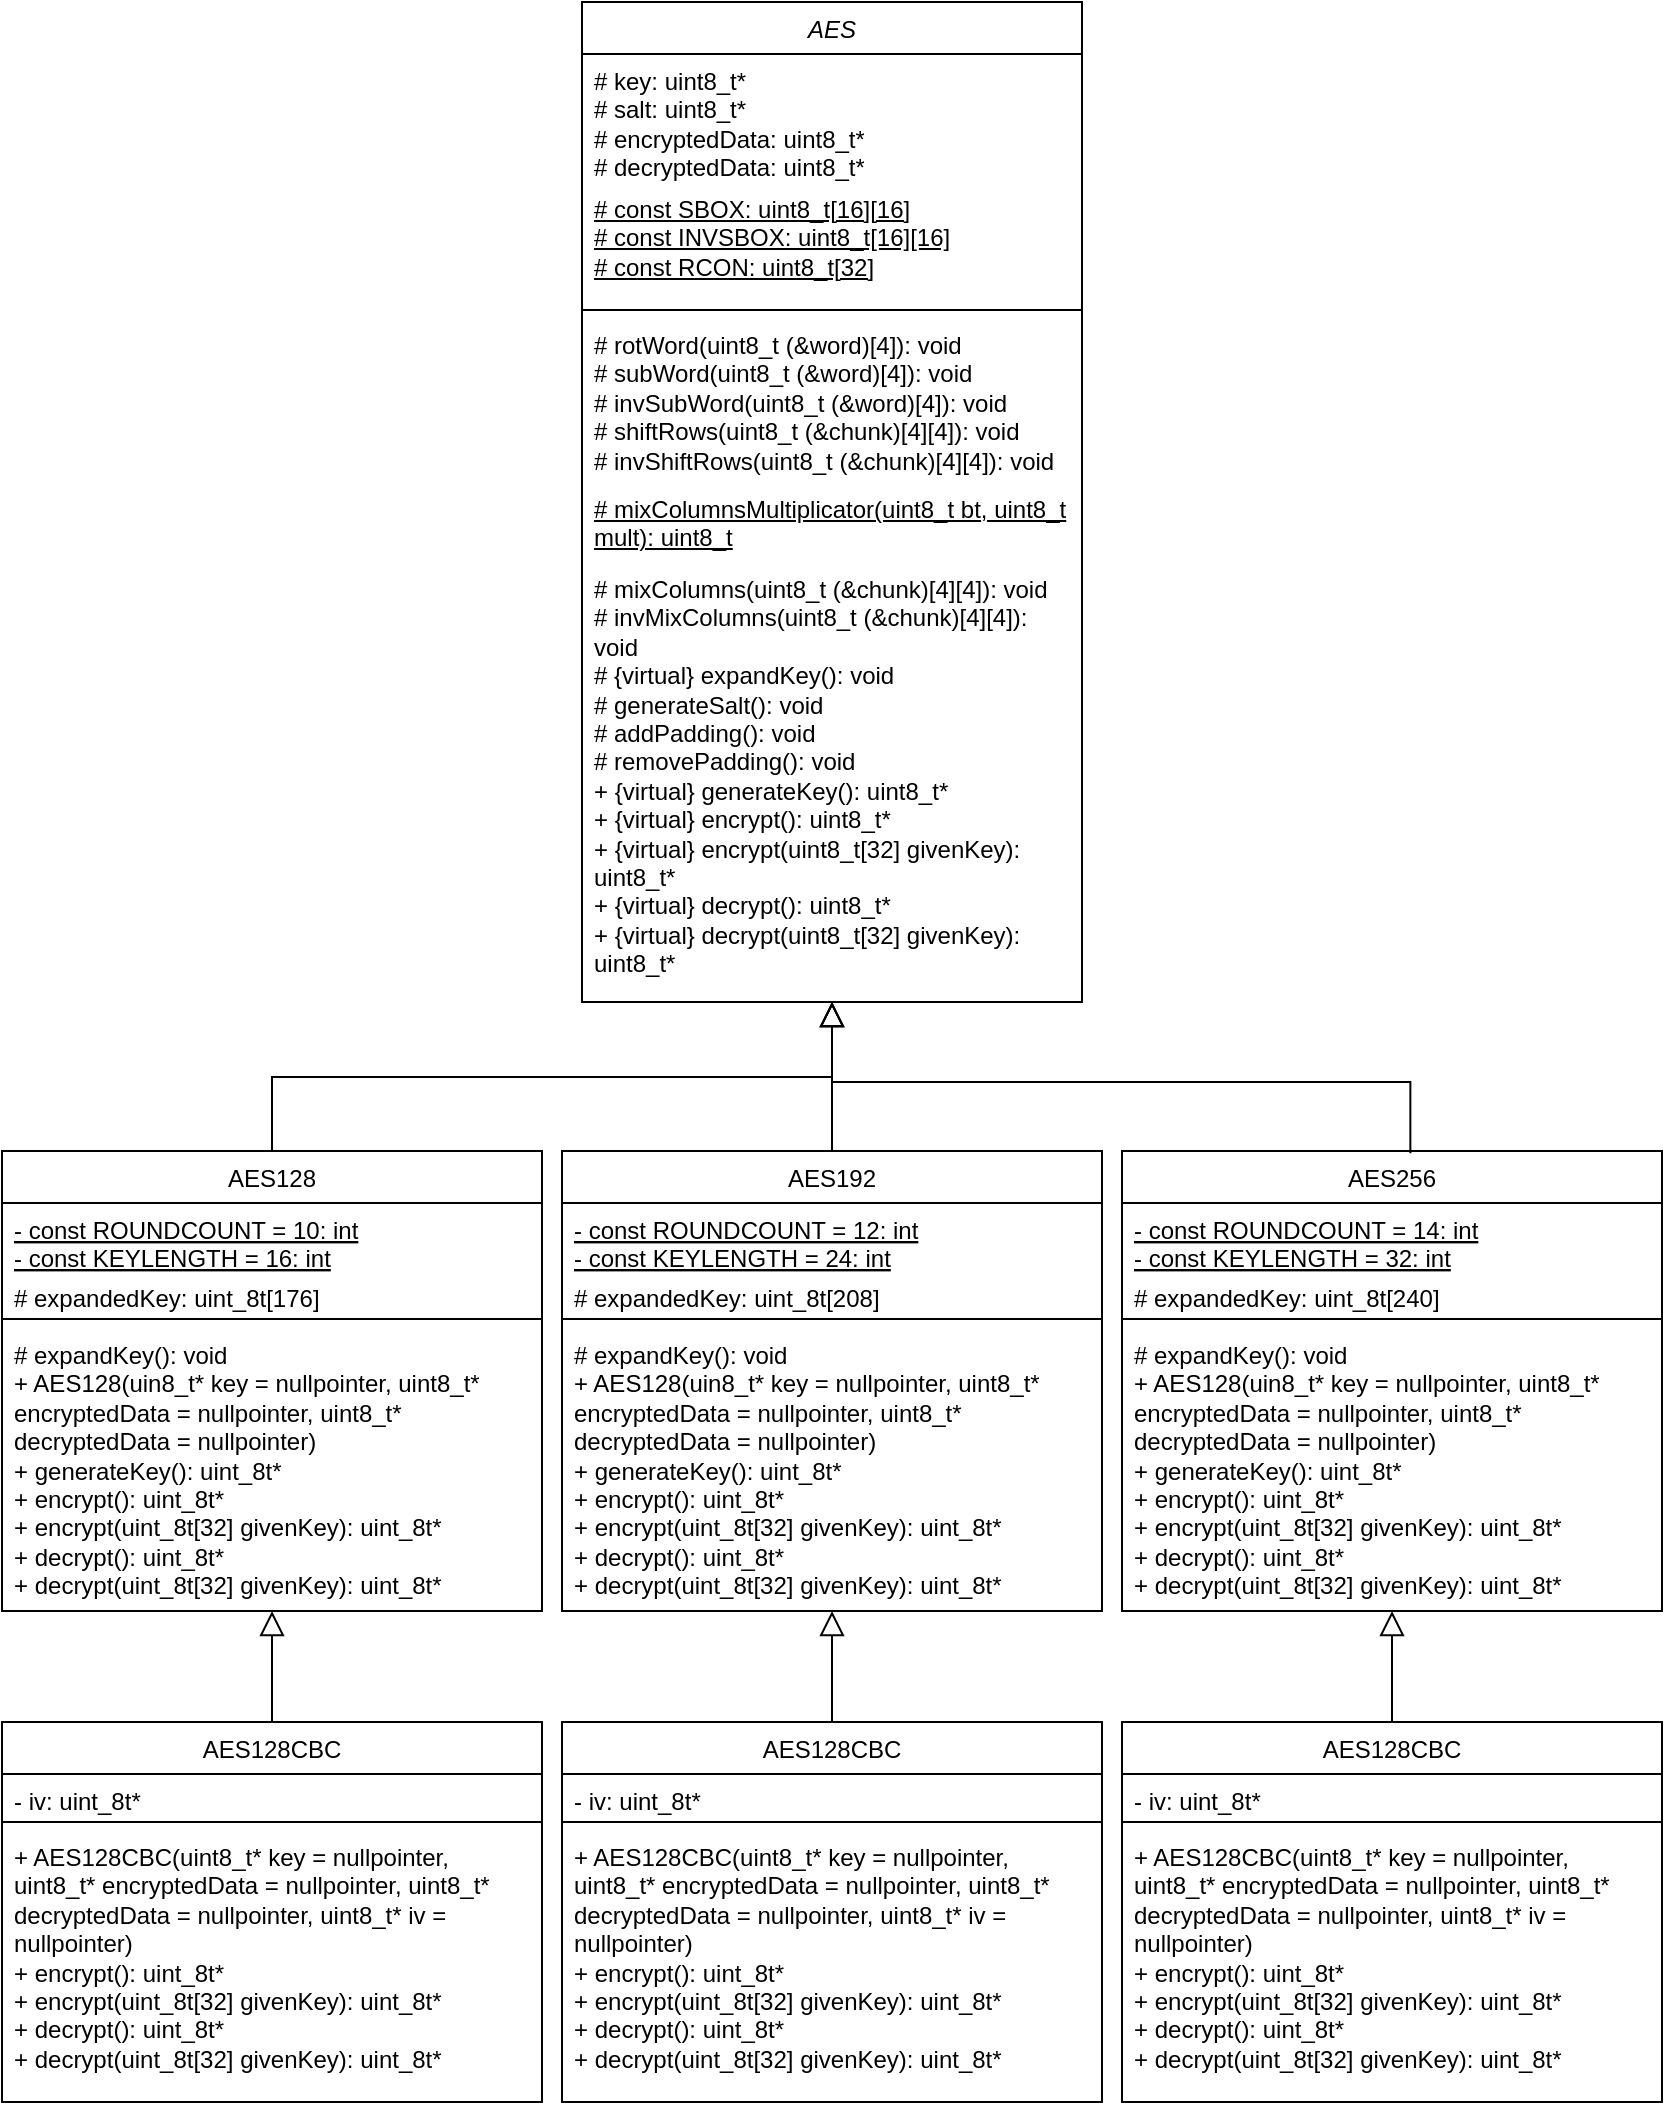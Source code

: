 <mxfile version="21.3.2" type="device">
  <diagram id="C5RBs43oDa-KdzZeNtuy" name="Page-1">
    <mxGraphModel dx="980" dy="1050" grid="1" gridSize="10" guides="1" tooltips="1" connect="1" arrows="1" fold="1" page="1" pageScale="1" pageWidth="827" pageHeight="1169" math="0" shadow="0">
      <root>
        <mxCell id="WIyWlLk6GJQsqaUBKTNV-0" />
        <mxCell id="WIyWlLk6GJQsqaUBKTNV-1" parent="WIyWlLk6GJQsqaUBKTNV-0" />
        <mxCell id="zkfFHV4jXpPFQw0GAbJ--0" value="AES" style="swimlane;fontStyle=2;align=center;verticalAlign=top;childLayout=stackLayout;horizontal=1;startSize=26;horizontalStack=0;resizeParent=1;resizeLast=0;collapsible=1;marginBottom=0;rounded=0;shadow=0;strokeWidth=1;whiteSpace=wrap;" parent="WIyWlLk6GJQsqaUBKTNV-1" vertex="1">
          <mxGeometry x="310" y="10" width="250" height="500" as="geometry">
            <mxRectangle x="230" y="140" width="160" height="26" as="alternateBounds" />
          </mxGeometry>
        </mxCell>
        <mxCell id="zkfFHV4jXpPFQw0GAbJ--1" value="# key: uint8_t*&#xa;# salt: uint8_t*&#xa;# encryptedData: uint8_t*&#xa;# decryptedData: uint8_t*&#xa;" style="text;align=left;verticalAlign=top;spacingLeft=4;spacingRight=4;overflow=hidden;rotatable=0;points=[[0,0.5],[1,0.5]];portConstraint=eastwest;whiteSpace=wrap;" parent="zkfFHV4jXpPFQw0GAbJ--0" vertex="1">
          <mxGeometry y="26" width="250" height="64" as="geometry" />
        </mxCell>
        <mxCell id="eHBe3cfuq-1J82YxRXju-6" value="# const SBOX: uint8_t[16][16]&#xa;# const INVSBOX: uint8_t[16][16]&#xa;# const RCON: uint8_t[32]" style="text;align=left;verticalAlign=top;spacingLeft=4;spacingRight=4;overflow=hidden;rotatable=0;points=[[0,0.5],[1,0.5]];portConstraint=eastwest;whiteSpace=wrap;fontStyle=4" vertex="1" parent="zkfFHV4jXpPFQw0GAbJ--0">
          <mxGeometry y="90" width="250" height="60" as="geometry" />
        </mxCell>
        <mxCell id="zkfFHV4jXpPFQw0GAbJ--4" value="" style="line;html=1;strokeWidth=1;align=left;verticalAlign=middle;spacingTop=-1;spacingLeft=3;spacingRight=3;rotatable=0;labelPosition=right;points=[];portConstraint=eastwest;" parent="zkfFHV4jXpPFQw0GAbJ--0" vertex="1">
          <mxGeometry y="150" width="250" height="8" as="geometry" />
        </mxCell>
        <mxCell id="zkfFHV4jXpPFQw0GAbJ--5" value="# rotWord(uint8_t (&amp;word)[4]): void &#xa;# subWord(uint8_t (&amp;word)[4]): void&#xa;# invSubWord(uint8_t (&amp;word)[4]): void&#xa;# shiftRows(uint8_t (&amp;chunk)[4][4]): void&#xa;# invShiftRows(uint8_t (&amp;chunk)[4][4]): void" style="text;align=left;verticalAlign=top;spacingLeft=4;spacingRight=4;overflow=hidden;rotatable=0;points=[[0,0.5],[1,0.5]];portConstraint=eastwest;whiteSpace=wrap;" parent="zkfFHV4jXpPFQw0GAbJ--0" vertex="1">
          <mxGeometry y="158" width="250" height="82" as="geometry" />
        </mxCell>
        <mxCell id="eHBe3cfuq-1J82YxRXju-9" value="# mixColumnsMultiplicator(uint8_t bt, uint8_t mult): uint8_t" style="text;align=left;verticalAlign=top;spacingLeft=4;spacingRight=4;overflow=hidden;rotatable=0;points=[[0,0.5],[1,0.5]];portConstraint=eastwest;whiteSpace=wrap;fontStyle=4" vertex="1" parent="zkfFHV4jXpPFQw0GAbJ--0">
          <mxGeometry y="240" width="250" height="40" as="geometry" />
        </mxCell>
        <mxCell id="eHBe3cfuq-1J82YxRXju-10" value="# mixColumns(uint8_t (&amp;chunk)[4][4]): void&#xa;# invMixColumns(uint8_t (&amp;chunk)[4][4]): void&#xa;# {virtual} expandKey(): void&#xa;# generateSalt(): void&#xa;# addPadding(): void&#xa;# removePadding(): void&#xa;+ {virtual} generateKey(): uint8_t*&#xa;+ {virtual} encrypt(): uint8_t* &#xa;+ {virtual} encrypt(uint8_t[32] givenKey): uint8_t* &#xa;+ {virtual} decrypt(): uint8_t* &#xa;+ {virtual} decrypt(uint8_t[32] givenKey): uint8_t* " style="text;align=left;verticalAlign=top;spacingLeft=4;spacingRight=4;overflow=hidden;rotatable=0;points=[[0,0.5],[1,0.5]];portConstraint=eastwest;whiteSpace=wrap;" vertex="1" parent="zkfFHV4jXpPFQw0GAbJ--0">
          <mxGeometry y="280" width="250" height="210" as="geometry" />
        </mxCell>
        <mxCell id="zkfFHV4jXpPFQw0GAbJ--6" value="AES128" style="swimlane;fontStyle=0;align=center;verticalAlign=top;childLayout=stackLayout;horizontal=1;startSize=26;horizontalStack=0;resizeParent=1;resizeLast=0;collapsible=1;marginBottom=0;rounded=0;shadow=0;strokeWidth=1;" parent="WIyWlLk6GJQsqaUBKTNV-1" vertex="1">
          <mxGeometry x="20" y="584.5" width="270" height="230" as="geometry">
            <mxRectangle x="130" y="380" width="160" height="26" as="alternateBounds" />
          </mxGeometry>
        </mxCell>
        <mxCell id="zkfFHV4jXpPFQw0GAbJ--7" value="- const ROUNDCOUNT = 10: int&#xa;- const KEYLENGTH = 16: int" style="text;align=left;verticalAlign=top;spacingLeft=4;spacingRight=4;overflow=hidden;rotatable=0;points=[[0,0.5],[1,0.5]];portConstraint=eastwest;fontStyle=4" parent="zkfFHV4jXpPFQw0GAbJ--6" vertex="1">
          <mxGeometry y="26" width="270" height="34" as="geometry" />
        </mxCell>
        <mxCell id="eHBe3cfuq-1J82YxRXju-11" value="# expandedKey: uint_8t[176]" style="text;align=left;verticalAlign=top;spacingLeft=4;spacingRight=4;overflow=hidden;rotatable=0;points=[[0,0.5],[1,0.5]];portConstraint=eastwest;" vertex="1" parent="zkfFHV4jXpPFQw0GAbJ--6">
          <mxGeometry y="60" width="270" height="20" as="geometry" />
        </mxCell>
        <mxCell id="zkfFHV4jXpPFQw0GAbJ--9" value="" style="line;html=1;strokeWidth=1;align=left;verticalAlign=middle;spacingTop=-1;spacingLeft=3;spacingRight=3;rotatable=0;labelPosition=right;points=[];portConstraint=eastwest;" parent="zkfFHV4jXpPFQw0GAbJ--6" vertex="1">
          <mxGeometry y="80" width="270" height="8" as="geometry" />
        </mxCell>
        <mxCell id="zkfFHV4jXpPFQw0GAbJ--11" value="# expandKey(): void&#xa;+ AES128(uin8_t* key = nullpointer, uint8_t* encryptedData = nullpointer, uint8_t* decryptedData = nullpointer)&#xa;+ generateKey(): uint_8t*&#xa;+ encrypt(): uint_8t* &#xa;+ encrypt(uint_8t[32] givenKey): uint_8t* &#xa;+ decrypt(): uint_8t* &#xa;+ decrypt(uint_8t[32] givenKey): uint_8t* " style="text;align=left;verticalAlign=top;spacingLeft=4;spacingRight=4;overflow=hidden;rotatable=0;points=[[0,0.5],[1,0.5]];portConstraint=eastwest;whiteSpace=wrap;" parent="zkfFHV4jXpPFQw0GAbJ--6" vertex="1">
          <mxGeometry y="88" width="270" height="136" as="geometry" />
        </mxCell>
        <mxCell id="zkfFHV4jXpPFQw0GAbJ--12" value="" style="endArrow=block;endSize=10;endFill=0;shadow=0;strokeWidth=1;rounded=0;edgeStyle=elbowEdgeStyle;elbow=vertical;entryX=0.5;entryY=1;entryDx=0;entryDy=0;" parent="WIyWlLk6GJQsqaUBKTNV-1" source="zkfFHV4jXpPFQw0GAbJ--6" target="zkfFHV4jXpPFQw0GAbJ--0" edge="1">
          <mxGeometry width="160" relative="1" as="geometry">
            <mxPoint x="200" y="3" as="sourcePoint" />
            <mxPoint x="390" y="520" as="targetPoint" />
          </mxGeometry>
        </mxCell>
        <mxCell id="eHBe3cfuq-1J82YxRXju-12" value="AES192" style="swimlane;fontStyle=0;align=center;verticalAlign=top;childLayout=stackLayout;horizontal=1;startSize=26;horizontalStack=0;resizeParent=1;resizeLast=0;collapsible=1;marginBottom=0;rounded=0;shadow=0;strokeWidth=1;" vertex="1" parent="WIyWlLk6GJQsqaUBKTNV-1">
          <mxGeometry x="300" y="584.5" width="270" height="230" as="geometry">
            <mxRectangle x="130" y="380" width="160" height="26" as="alternateBounds" />
          </mxGeometry>
        </mxCell>
        <mxCell id="eHBe3cfuq-1J82YxRXju-13" value="- const ROUNDCOUNT = 12: int&#xa;- const KEYLENGTH = 24: int" style="text;align=left;verticalAlign=top;spacingLeft=4;spacingRight=4;overflow=hidden;rotatable=0;points=[[0,0.5],[1,0.5]];portConstraint=eastwest;fontStyle=4" vertex="1" parent="eHBe3cfuq-1J82YxRXju-12">
          <mxGeometry y="26" width="270" height="34" as="geometry" />
        </mxCell>
        <mxCell id="eHBe3cfuq-1J82YxRXju-14" value="# expandedKey: uint_8t[208]" style="text;align=left;verticalAlign=top;spacingLeft=4;spacingRight=4;overflow=hidden;rotatable=0;points=[[0,0.5],[1,0.5]];portConstraint=eastwest;" vertex="1" parent="eHBe3cfuq-1J82YxRXju-12">
          <mxGeometry y="60" width="270" height="20" as="geometry" />
        </mxCell>
        <mxCell id="eHBe3cfuq-1J82YxRXju-15" value="" style="line;html=1;strokeWidth=1;align=left;verticalAlign=middle;spacingTop=-1;spacingLeft=3;spacingRight=3;rotatable=0;labelPosition=right;points=[];portConstraint=eastwest;" vertex="1" parent="eHBe3cfuq-1J82YxRXju-12">
          <mxGeometry y="80" width="270" height="8" as="geometry" />
        </mxCell>
        <mxCell id="eHBe3cfuq-1J82YxRXju-16" value="# expandKey(): void&#xa;+ AES128(uin8_t* key = nullpointer, uint8_t* encryptedData = nullpointer, uint8_t* decryptedData = nullpointer)&#xa;+ generateKey(): uint_8t*&#xa;+ encrypt(): uint_8t* &#xa;+ encrypt(uint_8t[32] givenKey): uint_8t* &#xa;+ decrypt(): uint_8t* &#xa;+ decrypt(uint_8t[32] givenKey): uint_8t* " style="text;align=left;verticalAlign=top;spacingLeft=4;spacingRight=4;overflow=hidden;rotatable=0;points=[[0,0.5],[1,0.5]];portConstraint=eastwest;whiteSpace=wrap;" vertex="1" parent="eHBe3cfuq-1J82YxRXju-12">
          <mxGeometry y="88" width="270" height="136" as="geometry" />
        </mxCell>
        <mxCell id="eHBe3cfuq-1J82YxRXju-17" value="AES256" style="swimlane;fontStyle=0;align=center;verticalAlign=top;childLayout=stackLayout;horizontal=1;startSize=26;horizontalStack=0;resizeParent=1;resizeLast=0;collapsible=1;marginBottom=0;rounded=0;shadow=0;strokeWidth=1;" vertex="1" parent="WIyWlLk6GJQsqaUBKTNV-1">
          <mxGeometry x="580" y="584.5" width="270" height="230" as="geometry">
            <mxRectangle x="130" y="380" width="160" height="26" as="alternateBounds" />
          </mxGeometry>
        </mxCell>
        <mxCell id="eHBe3cfuq-1J82YxRXju-18" value="- const ROUNDCOUNT = 14: int&#xa;- const KEYLENGTH = 32: int" style="text;align=left;verticalAlign=top;spacingLeft=4;spacingRight=4;overflow=hidden;rotatable=0;points=[[0,0.5],[1,0.5]];portConstraint=eastwest;fontStyle=4" vertex="1" parent="eHBe3cfuq-1J82YxRXju-17">
          <mxGeometry y="26" width="270" height="34" as="geometry" />
        </mxCell>
        <mxCell id="eHBe3cfuq-1J82YxRXju-19" value="# expandedKey: uint_8t[240]" style="text;align=left;verticalAlign=top;spacingLeft=4;spacingRight=4;overflow=hidden;rotatable=0;points=[[0,0.5],[1,0.5]];portConstraint=eastwest;" vertex="1" parent="eHBe3cfuq-1J82YxRXju-17">
          <mxGeometry y="60" width="270" height="20" as="geometry" />
        </mxCell>
        <mxCell id="eHBe3cfuq-1J82YxRXju-20" value="" style="line;html=1;strokeWidth=1;align=left;verticalAlign=middle;spacingTop=-1;spacingLeft=3;spacingRight=3;rotatable=0;labelPosition=right;points=[];portConstraint=eastwest;" vertex="1" parent="eHBe3cfuq-1J82YxRXju-17">
          <mxGeometry y="80" width="270" height="8" as="geometry" />
        </mxCell>
        <mxCell id="eHBe3cfuq-1J82YxRXju-21" value="# expandKey(): void&#xa;+ AES128(uin8_t* key = nullpointer, uint8_t* encryptedData = nullpointer, uint8_t* decryptedData = nullpointer)&#xa;+ generateKey(): uint_8t*&#xa;+ encrypt(): uint_8t* &#xa;+ encrypt(uint_8t[32] givenKey): uint_8t* &#xa;+ decrypt(): uint_8t* &#xa;+ decrypt(uint_8t[32] givenKey): uint_8t* " style="text;align=left;verticalAlign=top;spacingLeft=4;spacingRight=4;overflow=hidden;rotatable=0;points=[[0,0.5],[1,0.5]];portConstraint=eastwest;whiteSpace=wrap;" vertex="1" parent="eHBe3cfuq-1J82YxRXju-17">
          <mxGeometry y="88" width="270" height="136" as="geometry" />
        </mxCell>
        <mxCell id="eHBe3cfuq-1J82YxRXju-22" value="AES128CBC" style="swimlane;fontStyle=0;align=center;verticalAlign=top;childLayout=stackLayout;horizontal=1;startSize=26;horizontalStack=0;resizeParent=1;resizeLast=0;collapsible=1;marginBottom=0;rounded=0;shadow=0;strokeWidth=1;" vertex="1" parent="WIyWlLk6GJQsqaUBKTNV-1">
          <mxGeometry x="20" y="870" width="270" height="190" as="geometry">
            <mxRectangle x="130" y="380" width="160" height="26" as="alternateBounds" />
          </mxGeometry>
        </mxCell>
        <mxCell id="eHBe3cfuq-1J82YxRXju-24" value="- iv: uint_8t*" style="text;align=left;verticalAlign=top;spacingLeft=4;spacingRight=4;overflow=hidden;rotatable=0;points=[[0,0.5],[1,0.5]];portConstraint=eastwest;" vertex="1" parent="eHBe3cfuq-1J82YxRXju-22">
          <mxGeometry y="26" width="270" height="20" as="geometry" />
        </mxCell>
        <mxCell id="eHBe3cfuq-1J82YxRXju-25" value="" style="line;html=1;strokeWidth=1;align=left;verticalAlign=middle;spacingTop=-1;spacingLeft=3;spacingRight=3;rotatable=0;labelPosition=right;points=[];portConstraint=eastwest;" vertex="1" parent="eHBe3cfuq-1J82YxRXju-22">
          <mxGeometry y="46" width="270" height="8" as="geometry" />
        </mxCell>
        <mxCell id="eHBe3cfuq-1J82YxRXju-26" value="+ AES128CBC(uint8_t* key = nullpointer, uint8_t* encryptedData = nullpointer, uint8_t* decryptedData = nullpointer, uint8_t* iv = nullpointer)&#xa;+ encrypt(): uint_8t* &#xa;+ encrypt(uint_8t[32] givenKey): uint_8t* &#xa;+ decrypt(): uint_8t* &#xa;+ decrypt(uint_8t[32] givenKey): uint_8t* " style="text;align=left;verticalAlign=top;spacingLeft=4;spacingRight=4;overflow=hidden;rotatable=0;points=[[0,0.5],[1,0.5]];portConstraint=eastwest;whiteSpace=wrap;" vertex="1" parent="eHBe3cfuq-1J82YxRXju-22">
          <mxGeometry y="54" width="270" height="126" as="geometry" />
        </mxCell>
        <mxCell id="eHBe3cfuq-1J82YxRXju-27" value="AES128CBC" style="swimlane;fontStyle=0;align=center;verticalAlign=top;childLayout=stackLayout;horizontal=1;startSize=26;horizontalStack=0;resizeParent=1;resizeLast=0;collapsible=1;marginBottom=0;rounded=0;shadow=0;strokeWidth=1;" vertex="1" parent="WIyWlLk6GJQsqaUBKTNV-1">
          <mxGeometry x="300" y="870" width="270" height="190" as="geometry">
            <mxRectangle x="130" y="380" width="160" height="26" as="alternateBounds" />
          </mxGeometry>
        </mxCell>
        <mxCell id="eHBe3cfuq-1J82YxRXju-28" value="- iv: uint_8t*" style="text;align=left;verticalAlign=top;spacingLeft=4;spacingRight=4;overflow=hidden;rotatable=0;points=[[0,0.5],[1,0.5]];portConstraint=eastwest;" vertex="1" parent="eHBe3cfuq-1J82YxRXju-27">
          <mxGeometry y="26" width="270" height="20" as="geometry" />
        </mxCell>
        <mxCell id="eHBe3cfuq-1J82YxRXju-29" value="" style="line;html=1;strokeWidth=1;align=left;verticalAlign=middle;spacingTop=-1;spacingLeft=3;spacingRight=3;rotatable=0;labelPosition=right;points=[];portConstraint=eastwest;" vertex="1" parent="eHBe3cfuq-1J82YxRXju-27">
          <mxGeometry y="46" width="270" height="8" as="geometry" />
        </mxCell>
        <mxCell id="eHBe3cfuq-1J82YxRXju-30" value="+ AES128CBC(uint8_t* key = nullpointer, uint8_t* encryptedData = nullpointer, uint8_t* decryptedData = nullpointer, uint8_t* iv = nullpointer)&#xa;+ encrypt(): uint_8t* &#xa;+ encrypt(uint_8t[32] givenKey): uint_8t* &#xa;+ decrypt(): uint_8t* &#xa;+ decrypt(uint_8t[32] givenKey): uint_8t* " style="text;align=left;verticalAlign=top;spacingLeft=4;spacingRight=4;overflow=hidden;rotatable=0;points=[[0,0.5],[1,0.5]];portConstraint=eastwest;whiteSpace=wrap;" vertex="1" parent="eHBe3cfuq-1J82YxRXju-27">
          <mxGeometry y="54" width="270" height="126" as="geometry" />
        </mxCell>
        <mxCell id="eHBe3cfuq-1J82YxRXju-31" value="AES128CBC" style="swimlane;fontStyle=0;align=center;verticalAlign=top;childLayout=stackLayout;horizontal=1;startSize=26;horizontalStack=0;resizeParent=1;resizeLast=0;collapsible=1;marginBottom=0;rounded=0;shadow=0;strokeWidth=1;" vertex="1" parent="WIyWlLk6GJQsqaUBKTNV-1">
          <mxGeometry x="580" y="870" width="270" height="190" as="geometry">
            <mxRectangle x="130" y="380" width="160" height="26" as="alternateBounds" />
          </mxGeometry>
        </mxCell>
        <mxCell id="eHBe3cfuq-1J82YxRXju-32" value="- iv: uint_8t*" style="text;align=left;verticalAlign=top;spacingLeft=4;spacingRight=4;overflow=hidden;rotatable=0;points=[[0,0.5],[1,0.5]];portConstraint=eastwest;" vertex="1" parent="eHBe3cfuq-1J82YxRXju-31">
          <mxGeometry y="26" width="270" height="20" as="geometry" />
        </mxCell>
        <mxCell id="eHBe3cfuq-1J82YxRXju-33" value="" style="line;html=1;strokeWidth=1;align=left;verticalAlign=middle;spacingTop=-1;spacingLeft=3;spacingRight=3;rotatable=0;labelPosition=right;points=[];portConstraint=eastwest;" vertex="1" parent="eHBe3cfuq-1J82YxRXju-31">
          <mxGeometry y="46" width="270" height="8" as="geometry" />
        </mxCell>
        <mxCell id="eHBe3cfuq-1J82YxRXju-34" value="+ AES128CBC(uint8_t* key = nullpointer, uint8_t* encryptedData = nullpointer, uint8_t* decryptedData = nullpointer, uint8_t* iv = nullpointer)&#xa;+ encrypt(): uint_8t* &#xa;+ encrypt(uint_8t[32] givenKey): uint_8t* &#xa;+ decrypt(): uint_8t* &#xa;+ decrypt(uint_8t[32] givenKey): uint_8t* " style="text;align=left;verticalAlign=top;spacingLeft=4;spacingRight=4;overflow=hidden;rotatable=0;points=[[0,0.5],[1,0.5]];portConstraint=eastwest;whiteSpace=wrap;" vertex="1" parent="eHBe3cfuq-1J82YxRXju-31">
          <mxGeometry y="54" width="270" height="126" as="geometry" />
        </mxCell>
        <mxCell id="eHBe3cfuq-1J82YxRXju-35" value="" style="endArrow=block;endSize=10;endFill=0;shadow=0;strokeWidth=1;rounded=0;edgeStyle=elbowEdgeStyle;elbow=vertical;exitX=0.5;exitY=0;exitDx=0;exitDy=0;entryX=0.5;entryY=1;entryDx=0;entryDy=0;" edge="1" parent="WIyWlLk6GJQsqaUBKTNV-1" source="eHBe3cfuq-1J82YxRXju-12" target="zkfFHV4jXpPFQw0GAbJ--0">
          <mxGeometry width="160" relative="1" as="geometry">
            <mxPoint x="440" y="575" as="sourcePoint" />
            <mxPoint x="675" y="510" as="targetPoint" />
          </mxGeometry>
        </mxCell>
        <mxCell id="eHBe3cfuq-1J82YxRXju-36" value="" style="endArrow=block;endSize=10;endFill=0;shadow=0;strokeWidth=1;rounded=0;edgeStyle=elbowEdgeStyle;elbow=vertical;entryX=0.5;entryY=1;entryDx=0;entryDy=0;exitX=0.534;exitY=0.005;exitDx=0;exitDy=0;exitPerimeter=0;" edge="1" parent="WIyWlLk6GJQsqaUBKTNV-1" source="eHBe3cfuq-1J82YxRXju-17" target="zkfFHV4jXpPFQw0GAbJ--0">
          <mxGeometry width="160" relative="1" as="geometry">
            <mxPoint x="580" y="564" as="sourcePoint" />
            <mxPoint x="860" y="490" as="targetPoint" />
            <Array as="points">
              <mxPoint x="610" y="550" />
              <mxPoint x="610" y="540" />
              <mxPoint x="985" y="530" />
            </Array>
          </mxGeometry>
        </mxCell>
        <mxCell id="eHBe3cfuq-1J82YxRXju-38" value="" style="endArrow=block;endSize=10;endFill=0;shadow=0;strokeWidth=1;rounded=0;edgeStyle=elbowEdgeStyle;elbow=vertical;entryX=0.5;entryY=1;entryDx=0;entryDy=0;exitX=0.5;exitY=0;exitDx=0;exitDy=0;" edge="1" parent="WIyWlLk6GJQsqaUBKTNV-1" source="eHBe3cfuq-1J82YxRXju-22" target="zkfFHV4jXpPFQw0GAbJ--6">
          <mxGeometry width="160" relative="1" as="geometry">
            <mxPoint x="150" y="865" as="sourcePoint" />
            <mxPoint x="430" y="790" as="targetPoint" />
          </mxGeometry>
        </mxCell>
        <mxCell id="eHBe3cfuq-1J82YxRXju-39" value="" style="endArrow=block;endSize=10;endFill=0;shadow=0;strokeWidth=1;rounded=0;edgeStyle=elbowEdgeStyle;elbow=vertical;entryX=0.5;entryY=1;entryDx=0;entryDy=0;exitX=0.5;exitY=0;exitDx=0;exitDy=0;" edge="1" parent="WIyWlLk6GJQsqaUBKTNV-1" source="eHBe3cfuq-1J82YxRXju-27" target="eHBe3cfuq-1J82YxRXju-12">
          <mxGeometry width="160" relative="1" as="geometry">
            <mxPoint x="450" y="880" as="sourcePoint" />
            <mxPoint x="450" y="825" as="targetPoint" />
          </mxGeometry>
        </mxCell>
        <mxCell id="eHBe3cfuq-1J82YxRXju-40" value="" style="endArrow=block;endSize=10;endFill=0;shadow=0;strokeWidth=1;rounded=0;edgeStyle=elbowEdgeStyle;elbow=vertical;entryX=0.5;entryY=1;entryDx=0;entryDy=0;exitX=0.5;exitY=0;exitDx=0;exitDy=0;" edge="1" parent="WIyWlLk6GJQsqaUBKTNV-1" source="eHBe3cfuq-1J82YxRXju-31" target="eHBe3cfuq-1J82YxRXju-17">
          <mxGeometry width="160" relative="1" as="geometry">
            <mxPoint x="680" y="870" as="sourcePoint" />
            <mxPoint x="680" y="815" as="targetPoint" />
          </mxGeometry>
        </mxCell>
      </root>
    </mxGraphModel>
  </diagram>
</mxfile>
